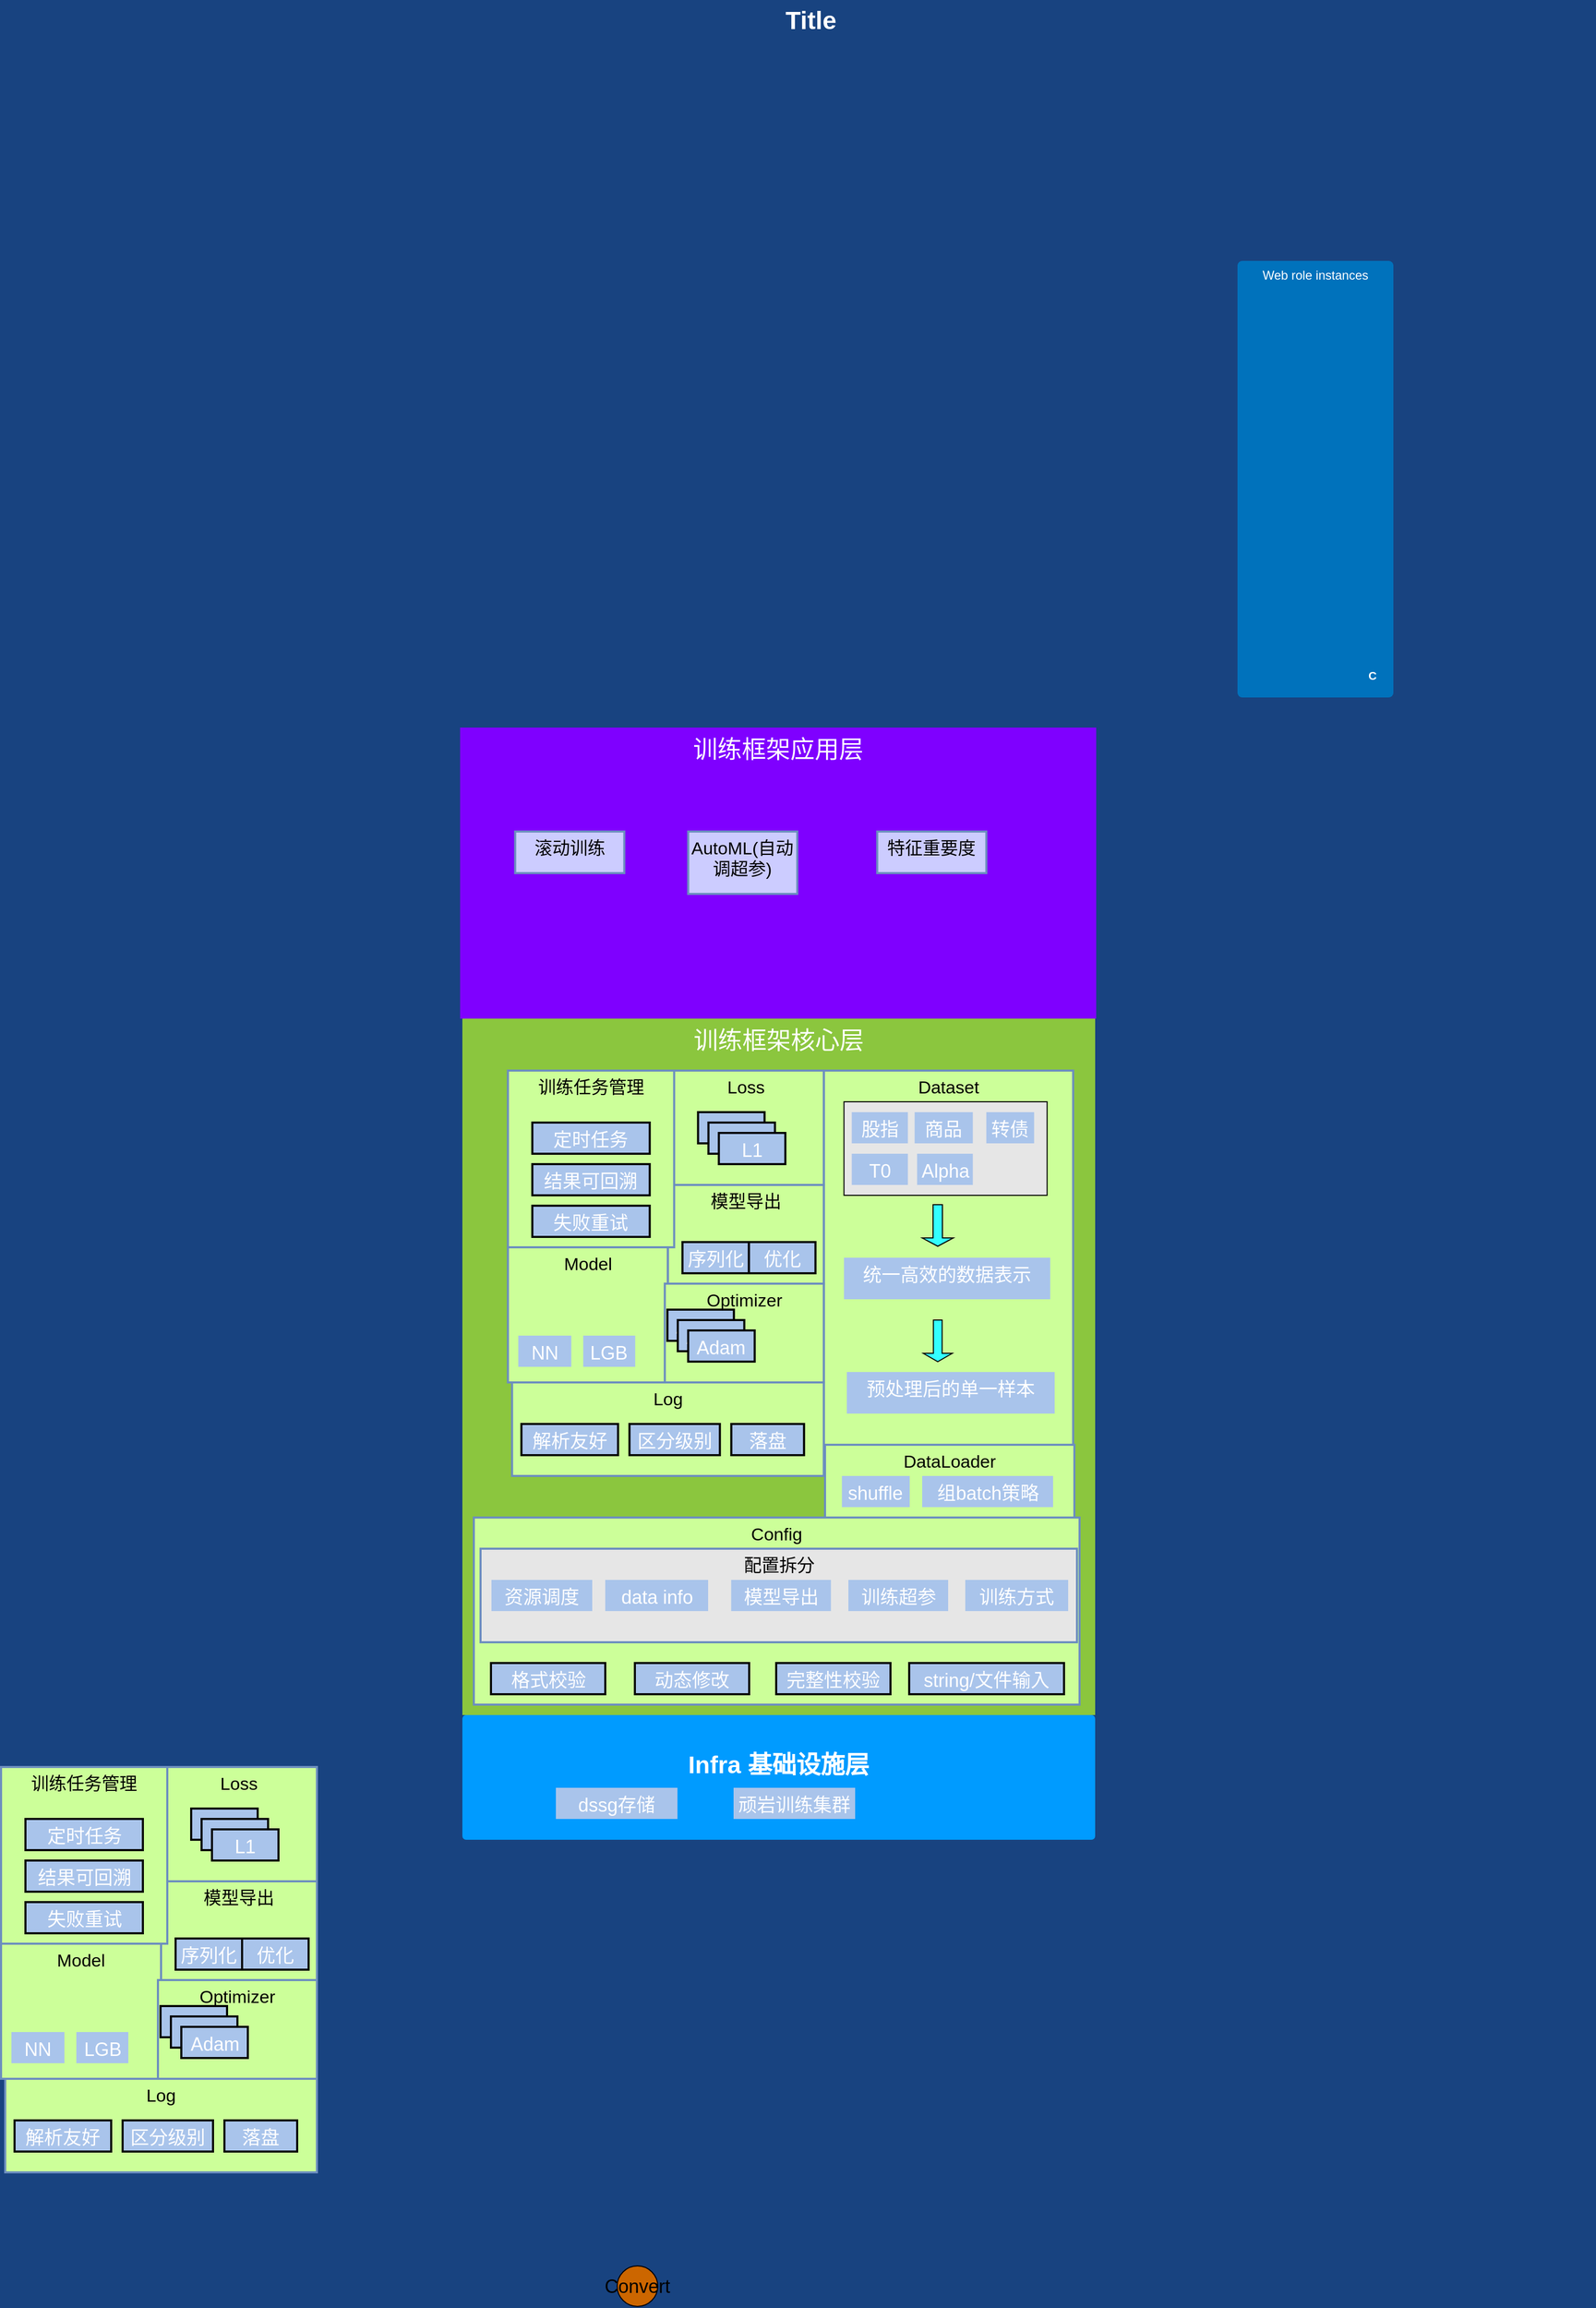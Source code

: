 <mxfile version="20.5.1" type="github">
  <diagram name="Page-1" id="7a6c530e-6e37-e111-ec74-82921da8cc10">
    <mxGraphModel dx="1422" dy="762" grid="1" gridSize="10" guides="1" tooltips="1" connect="1" arrows="1" fold="1" page="1" pageScale="1.5" pageWidth="1169" pageHeight="826" background="#184380" math="0" shadow="0">
      <root>
        <mxCell id="0" style=";html=1;" />
        <mxCell id="1" style=";html=1;" parent="0" />
        <mxCell id="kwQJGnW7rMRghw4AtgN5-2" value="&lt;h3&gt;Infra 基础设施层&lt;/h3&gt;" style="whiteSpace=wrap;html=1;rounded=1;shadow=0;strokeColor=none;strokeWidth=2;fillColor=#009BFF;fontSize=20;fontColor=#FFFFFF;align=center;arcSize=3;verticalAlign=top;spacingTop=4;" parent="1" vertex="1">
          <mxGeometry x="540" y="1690" width="609" height="120" as="geometry" />
        </mxCell>
        <mxCell id="23046e2b9bb16c14-64" value="Web role instances" style="rounded=1;whiteSpace=wrap;html=1;shadow=0;strokeWidth=2;fillColor=#0072BC;fontSize=12;fontColor=#FFFFFF;align=center;strokeColor=none;arcSize=3;verticalAlign=top;" parent="1" vertex="1">
          <mxGeometry x="1286" y="291" width="150" height="420" as="geometry" />
        </mxCell>
        <mxCell id="23046e2b9bb16c14-83" value="C" style="text;html=1;strokeColor=none;fillColor=none;align=center;verticalAlign=middle;whiteSpace=wrap;rounded=1;shadow=0;fontSize=11;fontColor=#FFFFFF;fontStyle=1" parent="1" vertex="1">
          <mxGeometry x="1406" y="680" width="20" height="20" as="geometry" />
        </mxCell>
        <mxCell id="23046e2b9bb16c14-84" value="&lt;font style=&quot;font-size: 18px;&quot;&gt;dssg存储&lt;/font&gt;" style="rounded=0;whiteSpace=wrap;html=1;shadow=0;strokeWidth=2;fillColor=#A9C4EB;fontSize=12;fontColor=#FFFFFF;align=center;strokeColor=none;arcSize=6;verticalAlign=top;" parent="1" vertex="1">
          <mxGeometry x="630" y="1760" width="117" height="30" as="geometry" />
        </mxCell>
        <mxCell id="23046e2b9bb16c14-113" value="Title" style="text;strokeColor=none;fillColor=none;html=1;fontSize=24;fontStyle=1;verticalAlign=middle;align=center;rounded=0;shadow=0;fontColor=#FFFFFF;" parent="1" vertex="1">
          <mxGeometry x="120" y="40" width="1510" height="40" as="geometry" />
        </mxCell>
        <mxCell id="kwQJGnW7rMRghw4AtgN5-5" value="&lt;span style=&quot;font-size: 18px;&quot;&gt;顽岩训练集群&lt;/span&gt;" style="rounded=0;whiteSpace=wrap;html=1;shadow=0;strokeWidth=2;fillColor=#A9C4EB;fontSize=12;fontColor=#FFFFFF;align=center;strokeColor=none;arcSize=6;verticalAlign=top;" parent="1" vertex="1">
          <mxGeometry x="801" y="1760" width="117" height="30" as="geometry" />
        </mxCell>
        <mxCell id="kwQJGnW7rMRghw4AtgN5-6" value="&lt;font style=&quot;font-size: 23.4px;&quot;&gt;训练框架核心层&lt;/font&gt;" style="rounded=0;whiteSpace=wrap;html=1;shadow=0;strokeWidth=2;fillColor=#8BC63E;fontSize=12;fontColor=#FFFFFF;align=center;strokeColor=none;arcSize=6;verticalAlign=top;" parent="1" vertex="1">
          <mxGeometry x="540" y="1020" width="609" height="670" as="geometry" />
        </mxCell>
        <mxCell id="kwQJGnW7rMRghw4AtgN5-10" value="&lt;span style=&quot;font-size: 17px;&quot;&gt;Model&lt;/span&gt;" style="rounded=0;whiteSpace=wrap;html=1;shadow=0;strokeWidth=2;fillColor=#CCFF99;fontSize=12;align=center;strokeColor=#6c8ebf;arcSize=6;verticalAlign=top;" parent="1" vertex="1">
          <mxGeometry x="96" y="1910" width="154" height="130" as="geometry" />
        </mxCell>
        <mxCell id="kwQJGnW7rMRghw4AtgN5-11" value="&lt;span style=&quot;font-size: 18px;&quot;&gt;NN&lt;/span&gt;" style="rounded=0;whiteSpace=wrap;html=1;shadow=0;strokeWidth=2;fillColor=#A9C4EB;fontSize=12;fontColor=#FFFFFF;align=center;strokeColor=none;arcSize=6;verticalAlign=top;" parent="1" vertex="1">
          <mxGeometry x="106" y="1995" width="51" height="30" as="geometry" />
        </mxCell>
        <mxCell id="kwQJGnW7rMRghw4AtgN5-12" value="&lt;span style=&quot;font-size: 18px;&quot;&gt;LGB&lt;/span&gt;" style="rounded=0;whiteSpace=wrap;html=1;shadow=0;strokeWidth=2;fillColor=#A9C4EB;fontSize=12;fontColor=#FFFFFF;align=center;strokeColor=none;arcSize=6;verticalAlign=top;" parent="1" vertex="1">
          <mxGeometry x="168.5" y="1995" width="50" height="30" as="geometry" />
        </mxCell>
        <mxCell id="kwQJGnW7rMRghw4AtgN5-13" value="&lt;span style=&quot;font-size: 17px;&quot;&gt;Loss&lt;/span&gt;" style="rounded=0;whiteSpace=wrap;html=1;shadow=0;strokeWidth=2;fillColor=#CCFF99;fontSize=12;align=center;strokeColor=#6c8ebf;arcSize=6;verticalAlign=top;" parent="1" vertex="1">
          <mxGeometry x="250" y="1740" width="150" height="110" as="geometry" />
        </mxCell>
        <mxCell id="kwQJGnW7rMRghw4AtgN5-14" value="&lt;span style=&quot;font-size: 17px;&quot;&gt;Optimizer&lt;/span&gt;" style="rounded=0;whiteSpace=wrap;html=1;shadow=0;strokeWidth=2;fillColor=#CCFF99;fontSize=12;align=center;strokeColor=#6c8ebf;arcSize=6;verticalAlign=top;" parent="1" vertex="1">
          <mxGeometry x="247" y="1945" width="153" height="95" as="geometry" />
        </mxCell>
        <mxCell id="kwQJGnW7rMRghw4AtgN5-15" value="&lt;span style=&quot;font-size: 17px;&quot;&gt;Dataset&lt;/span&gt;" style="rounded=0;whiteSpace=wrap;html=1;shadow=0;strokeWidth=2;fillColor=#CCFF99;fontSize=12;align=center;strokeColor=#6c8ebf;arcSize=6;verticalAlign=top;" parent="1" vertex="1">
          <mxGeometry x="887.81" y="1070" width="240" height="360" as="geometry" />
        </mxCell>
        <mxCell id="kwQJGnW7rMRghw4AtgN5-16" value="&lt;span style=&quot;font-size: 17px;&quot;&gt;DataLoader&lt;/span&gt;" style="rounded=0;whiteSpace=wrap;html=1;shadow=0;strokeWidth=2;fillColor=#CCFF99;fontSize=12;align=center;strokeColor=#6c8ebf;arcSize=6;verticalAlign=top;" parent="1" vertex="1">
          <mxGeometry x="889" y="1430" width="240" height="70" as="geometry" />
        </mxCell>
        <mxCell id="kwQJGnW7rMRghw4AtgN5-17" value="&lt;span style=&quot;font-size: 18px;&quot;&gt;统一高效的数据表示&lt;/span&gt;" style="rounded=0;whiteSpace=wrap;html=1;shadow=0;strokeWidth=2;fillColor=#A9C4EB;fontSize=12;fontColor=#FFFFFF;align=center;strokeColor=none;arcSize=6;verticalAlign=top;" parent="1" vertex="1">
          <mxGeometry x="907.25" y="1250" width="198.5" height="40" as="geometry" />
        </mxCell>
        <mxCell id="kwQJGnW7rMRghw4AtgN5-26" value="" style="verticalLabelPosition=bottom;verticalAlign=top;html=1;shape=mxgraph.basic.rect;fillColor2=none;strokeWidth=1;size=20;indent=5;fontSize=17;fillColor=#E6E6E6;" parent="1" vertex="1">
          <mxGeometry x="907.25" y="1100" width="195.5" height="90" as="geometry" />
        </mxCell>
        <mxCell id="kwQJGnW7rMRghw4AtgN5-18" value="&lt;span style=&quot;font-size: 18px;&quot;&gt;T0&lt;/span&gt;" style="rounded=0;whiteSpace=wrap;html=1;shadow=0;strokeWidth=2;fillColor=#A9C4EB;fontSize=12;fontColor=#FFFFFF;align=center;strokeColor=none;arcSize=6;verticalAlign=top;" parent="1" vertex="1">
          <mxGeometry x="914.75" y="1150" width="54" height="30" as="geometry" />
        </mxCell>
        <mxCell id="kwQJGnW7rMRghw4AtgN5-19" value="&lt;span style=&quot;font-size: 18px;&quot;&gt;股指&lt;/span&gt;" style="rounded=0;whiteSpace=wrap;html=1;shadow=0;strokeWidth=2;fillColor=#A9C4EB;fontSize=12;fontColor=#FFFFFF;align=center;strokeColor=none;arcSize=6;verticalAlign=top;" parent="1" vertex="1">
          <mxGeometry x="914.75" y="1110" width="54" height="30" as="geometry" />
        </mxCell>
        <mxCell id="kwQJGnW7rMRghw4AtgN5-20" value="&lt;span style=&quot;font-size: 18px;&quot;&gt;商品&lt;/span&gt;" style="rounded=0;whiteSpace=wrap;html=1;shadow=0;strokeWidth=2;fillColor=#A9C4EB;fontSize=12;fontColor=#FFFFFF;align=center;strokeColor=none;arcSize=6;verticalAlign=top;" parent="1" vertex="1">
          <mxGeometry x="975.25" y="1110" width="56" height="30" as="geometry" />
        </mxCell>
        <mxCell id="kwQJGnW7rMRghw4AtgN5-21" value="&lt;span style=&quot;font-size: 18px;&quot;&gt;Alpha&lt;/span&gt;" style="rounded=0;whiteSpace=wrap;html=1;shadow=0;strokeWidth=2;fillColor=#A9C4EB;fontSize=12;fontColor=#FFFFFF;align=center;strokeColor=none;arcSize=6;verticalAlign=top;" parent="1" vertex="1">
          <mxGeometry x="977.63" y="1150" width="53.62" height="30" as="geometry" />
        </mxCell>
        <mxCell id="kwQJGnW7rMRghw4AtgN5-25" value="&lt;span style=&quot;font-size: 18px;&quot;&gt;转债&lt;/span&gt;" style="rounded=0;whiteSpace=wrap;html=1;shadow=0;strokeWidth=2;fillColor=#A9C4EB;fontSize=12;fontColor=#FFFFFF;align=center;strokeColor=none;arcSize=6;verticalAlign=top;" parent="1" vertex="1">
          <mxGeometry x="1044.25" y="1110" width="46" height="30" as="geometry" />
        </mxCell>
        <mxCell id="kwQJGnW7rMRghw4AtgN5-30" value="" style="shape=singleArrow;direction=south;whiteSpace=wrap;html=1;fontSize=17;fillColor=#33FFFF;" parent="1" vertex="1">
          <mxGeometry x="982.5" y="1199" width="30" height="40" as="geometry" />
        </mxCell>
        <mxCell id="kwQJGnW7rMRghw4AtgN5-31" value="&lt;font style=&quot;font-size: 18px;&quot;&gt;预处理后的单一样本&lt;/font&gt;" style="rounded=0;whiteSpace=wrap;html=1;shadow=0;strokeWidth=2;fillColor=#A9C4EB;fontSize=12;fontColor=#FFFFFF;align=center;strokeColor=none;arcSize=6;verticalAlign=top;" parent="1" vertex="1">
          <mxGeometry x="910" y="1360" width="200" height="40" as="geometry" />
        </mxCell>
        <mxCell id="kwQJGnW7rMRghw4AtgN5-33" value="" style="shape=singleArrow;direction=south;whiteSpace=wrap;html=1;fontSize=17;fillColor=#33FFFF;" parent="1" vertex="1">
          <mxGeometry x="983.5" y="1310" width="28" height="40" as="geometry" />
        </mxCell>
        <mxCell id="kwQJGnW7rMRghw4AtgN5-34" value="Convert" style="ellipse;whiteSpace=wrap;html=1;aspect=fixed;fontSize=18;fillColor=#CC6600;" parent="1" vertex="1">
          <mxGeometry x="689" y="2220" width="39" height="39" as="geometry" />
        </mxCell>
        <mxCell id="kwQJGnW7rMRghw4AtgN5-35" value="&lt;span style=&quot;font-size: 18px;&quot;&gt;shuffle&lt;/span&gt;" style="rounded=0;whiteSpace=wrap;html=1;shadow=0;strokeWidth=2;fillColor=#A9C4EB;fontSize=12;fontColor=#FFFFFF;align=center;strokeColor=none;arcSize=6;verticalAlign=top;" parent="1" vertex="1">
          <mxGeometry x="905.25" y="1460" width="65.25" height="30" as="geometry" />
        </mxCell>
        <mxCell id="kwQJGnW7rMRghw4AtgN5-36" value="&lt;span style=&quot;font-size: 18px;&quot;&gt;组batch策略&lt;/span&gt;" style="rounded=0;whiteSpace=wrap;html=1;shadow=0;strokeWidth=2;fillColor=#A9C4EB;fontSize=12;fontColor=#FFFFFF;align=center;strokeColor=none;arcSize=6;verticalAlign=top;" parent="1" vertex="1">
          <mxGeometry x="982.5" y="1460" width="126" height="30" as="geometry" />
        </mxCell>
        <mxCell id="kwQJGnW7rMRghw4AtgN5-37" value="&lt;span style=&quot;font-size: 18px;&quot;&gt;L1&lt;/span&gt;" style="rounded=0;whiteSpace=wrap;html=1;shadow=0;strokeWidth=2;fillColor=#A9C4EB;fontSize=12;fontColor=#FFFFFF;align=center;strokeColor=default;arcSize=6;verticalAlign=top;" parent="1" vertex="1">
          <mxGeometry x="279" y="1780" width="64" height="30" as="geometry" />
        </mxCell>
        <mxCell id="kwQJGnW7rMRghw4AtgN5-38" value="&lt;span style=&quot;font-size: 18px;&quot;&gt;L1&lt;/span&gt;" style="rounded=0;whiteSpace=wrap;html=1;shadow=0;strokeWidth=2;fillColor=#A9C4EB;fontSize=12;fontColor=#FFFFFF;align=center;strokeColor=default;arcSize=6;verticalAlign=top;" parent="1" vertex="1">
          <mxGeometry x="289" y="1790" width="64" height="30" as="geometry" />
        </mxCell>
        <mxCell id="kwQJGnW7rMRghw4AtgN5-39" value="&lt;span style=&quot;font-size: 18px;&quot;&gt;L1&lt;/span&gt;" style="rounded=0;whiteSpace=wrap;html=1;shadow=0;strokeWidth=2;fillColor=#A9C4EB;fontSize=12;fontColor=#FFFFFF;align=center;strokeColor=default;arcSize=6;verticalAlign=top;" parent="1" vertex="1">
          <mxGeometry x="299" y="1800" width="64" height="30" as="geometry" />
        </mxCell>
        <mxCell id="kwQJGnW7rMRghw4AtgN5-40" value="&lt;span style=&quot;font-size: 18px;&quot;&gt;Adam&lt;/span&gt;" style="rounded=0;whiteSpace=wrap;html=1;shadow=0;strokeWidth=2;fillColor=#A9C4EB;fontSize=12;fontColor=#FFFFFF;align=center;strokeColor=default;arcSize=6;verticalAlign=top;" parent="1" vertex="1">
          <mxGeometry x="249.5" y="1970" width="64" height="30" as="geometry" />
        </mxCell>
        <mxCell id="kwQJGnW7rMRghw4AtgN5-41" value="&lt;span style=&quot;font-size: 18px;&quot;&gt;Adam&lt;/span&gt;" style="rounded=0;whiteSpace=wrap;html=1;shadow=0;strokeWidth=2;fillColor=#A9C4EB;fontSize=12;fontColor=#FFFFFF;align=center;strokeColor=default;arcSize=6;verticalAlign=top;" parent="1" vertex="1">
          <mxGeometry x="259.5" y="1980" width="64" height="30" as="geometry" />
        </mxCell>
        <mxCell id="kwQJGnW7rMRghw4AtgN5-42" value="&lt;span style=&quot;font-size: 18px;&quot;&gt;Adam&lt;/span&gt;" style="rounded=0;whiteSpace=wrap;html=1;shadow=0;strokeWidth=2;fillColor=#A9C4EB;fontSize=12;fontColor=#FFFFFF;align=center;strokeColor=default;arcSize=6;verticalAlign=top;" parent="1" vertex="1">
          <mxGeometry x="269.5" y="1990" width="64" height="30" as="geometry" />
        </mxCell>
        <mxCell id="kwQJGnW7rMRghw4AtgN5-43" value="&lt;font style=&quot;font-size: 23.4px;&quot;&gt;训练框架应用层&lt;/font&gt;" style="rounded=0;whiteSpace=wrap;html=1;shadow=0;strokeWidth=2;fillColor=#7F00FF;fontSize=12;fontColor=#FFFFFF;align=center;strokeColor=none;arcSize=6;verticalAlign=top;" parent="1" vertex="1">
          <mxGeometry x="537.81" y="740" width="612.19" height="280" as="geometry" />
        </mxCell>
        <mxCell id="kwQJGnW7rMRghw4AtgN5-44" value="&lt;span style=&quot;font-size: 17px;&quot;&gt;模型导出&lt;/span&gt;" style="rounded=0;whiteSpace=wrap;html=1;shadow=0;strokeWidth=2;fillColor=#CCFF99;fontSize=12;align=center;strokeColor=#6c8ebf;arcSize=6;verticalAlign=top;" parent="1" vertex="1">
          <mxGeometry x="250" y="1850" width="150" height="95" as="geometry" />
        </mxCell>
        <mxCell id="kwQJGnW7rMRghw4AtgN5-45" value="&lt;span style=&quot;font-size: 18px;&quot;&gt;序列化&lt;/span&gt;" style="rounded=0;whiteSpace=wrap;html=1;shadow=0;strokeWidth=2;fillColor=#A9C4EB;fontSize=12;fontColor=#FFFFFF;align=center;strokeColor=default;arcSize=6;verticalAlign=top;" parent="1" vertex="1">
          <mxGeometry x="264.0" y="1905" width="64" height="30" as="geometry" />
        </mxCell>
        <mxCell id="kwQJGnW7rMRghw4AtgN5-46" value="&lt;span style=&quot;font-size: 18px;&quot;&gt;优化&lt;/span&gt;" style="rounded=0;whiteSpace=wrap;html=1;shadow=0;strokeWidth=2;fillColor=#A9C4EB;fontSize=12;fontColor=#FFFFFF;align=center;strokeColor=default;arcSize=6;verticalAlign=top;" parent="1" vertex="1">
          <mxGeometry x="328.0" y="1905" width="64" height="30" as="geometry" />
        </mxCell>
        <mxCell id="kwQJGnW7rMRghw4AtgN5-48" value="&lt;span style=&quot;font-size: 17px;&quot;&gt;滚动训练&lt;/span&gt;" style="rounded=0;whiteSpace=wrap;html=1;shadow=0;strokeWidth=2;fillColor=#CCCCFF;fontSize=12;align=center;strokeColor=#6c8ebf;arcSize=6;verticalAlign=top;" parent="1" vertex="1">
          <mxGeometry x="590.81" y="840" width="105" height="40" as="geometry" />
        </mxCell>
        <mxCell id="YVUOExllKkYq9agr7nlW-1" value="&lt;span style=&quot;font-size: 17px;&quot;&gt;特征重要度&lt;/span&gt;" style="rounded=0;whiteSpace=wrap;html=1;shadow=0;strokeWidth=2;fillColor=#CCCCFF;fontSize=12;align=center;strokeColor=#6c8ebf;arcSize=6;verticalAlign=top;" vertex="1" parent="1">
          <mxGeometry x="939.25" y="840" width="105" height="40" as="geometry" />
        </mxCell>
        <mxCell id="YVUOExllKkYq9agr7nlW-2" value="&lt;span style=&quot;font-size: 17px;&quot;&gt;Config&lt;/span&gt;" style="rounded=0;whiteSpace=wrap;html=1;shadow=0;strokeWidth=2;fillColor=#CCFF99;fontSize=12;align=center;strokeColor=#6c8ebf;arcSize=6;verticalAlign=top;" vertex="1" parent="1">
          <mxGeometry x="551" y="1500" width="583" height="180" as="geometry" />
        </mxCell>
        <mxCell id="YVUOExllKkYq9agr7nlW-3" value="&lt;span style=&quot;font-size: 18px;&quot;&gt;格式校验&lt;/span&gt;" style="rounded=0;whiteSpace=wrap;html=1;shadow=0;strokeWidth=2;fillColor=#A9C4EB;fontSize=12;fontColor=#FFFFFF;align=center;strokeColor=default;arcSize=6;verticalAlign=top;" vertex="1" parent="1">
          <mxGeometry x="567.5" y="1640" width="110" height="30" as="geometry" />
        </mxCell>
        <mxCell id="YVUOExllKkYq9agr7nlW-4" value="&lt;span style=&quot;font-size: 18px;&quot;&gt;动态修改&lt;/span&gt;" style="rounded=0;whiteSpace=wrap;html=1;shadow=0;strokeWidth=2;fillColor=#A9C4EB;fontSize=12;fontColor=#FFFFFF;align=center;strokeColor=default;arcSize=6;verticalAlign=top;" vertex="1" parent="1">
          <mxGeometry x="706" y="1640" width="110" height="30" as="geometry" />
        </mxCell>
        <mxCell id="YVUOExllKkYq9agr7nlW-6" value="&lt;span style=&quot;font-size: 17px;&quot;&gt;配置拆分&lt;/span&gt;" style="rounded=0;whiteSpace=wrap;html=1;shadow=0;strokeWidth=2;fillColor=#E6E6E6;fontSize=12;align=center;strokeColor=#6c8ebf;arcSize=6;verticalAlign=top;" vertex="1" parent="1">
          <mxGeometry x="557.5" y="1530" width="574" height="90" as="geometry" />
        </mxCell>
        <mxCell id="YVUOExllKkYq9agr7nlW-7" value="&lt;span style=&quot;font-size: 18px;&quot;&gt;资源调度&lt;/span&gt;" style="rounded=0;whiteSpace=wrap;html=1;shadow=0;strokeWidth=2;fillColor=#A9C4EB;fontSize=12;fontColor=#FFFFFF;align=center;strokeColor=none;arcSize=6;verticalAlign=top;" vertex="1" parent="1">
          <mxGeometry x="568" y="1560" width="97" height="30" as="geometry" />
        </mxCell>
        <mxCell id="YVUOExllKkYq9agr7nlW-8" value="&lt;span style=&quot;font-size: 18px;&quot;&gt;训练超参&lt;/span&gt;" style="rounded=0;whiteSpace=wrap;html=1;shadow=0;strokeWidth=2;fillColor=#A9C4EB;fontSize=12;fontColor=#FFFFFF;align=center;strokeColor=none;arcSize=6;verticalAlign=top;" vertex="1" parent="1">
          <mxGeometry x="911.5" y="1560" width="96" height="30" as="geometry" />
        </mxCell>
        <mxCell id="YVUOExllKkYq9agr7nlW-9" value="&lt;span style=&quot;font-size: 18px;&quot;&gt;完整性校验&lt;/span&gt;" style="rounded=0;whiteSpace=wrap;html=1;shadow=0;strokeWidth=2;fillColor=#A9C4EB;fontSize=12;fontColor=#FFFFFF;align=center;strokeColor=default;arcSize=6;verticalAlign=top;" vertex="1" parent="1">
          <mxGeometry x="842" y="1640" width="110" height="30" as="geometry" />
        </mxCell>
        <mxCell id="YVUOExllKkYq9agr7nlW-10" value="&lt;span style=&quot;font-size: 18px;&quot;&gt;data info&lt;/span&gt;" style="rounded=0;whiteSpace=wrap;html=1;shadow=0;strokeWidth=2;fillColor=#A9C4EB;fontSize=12;fontColor=#FFFFFF;align=center;strokeColor=none;arcSize=6;verticalAlign=top;" vertex="1" parent="1">
          <mxGeometry x="677.5" y="1560" width="99" height="30" as="geometry" />
        </mxCell>
        <mxCell id="YVUOExllKkYq9agr7nlW-11" value="&lt;span style=&quot;font-size: 18px;&quot;&gt;训练方式&lt;/span&gt;" style="rounded=0;whiteSpace=wrap;html=1;shadow=0;strokeWidth=2;fillColor=#A9C4EB;fontSize=12;fontColor=#FFFFFF;align=center;strokeColor=none;arcSize=6;verticalAlign=top;" vertex="1" parent="1">
          <mxGeometry x="1024" y="1560" width="99" height="30" as="geometry" />
        </mxCell>
        <mxCell id="YVUOExllKkYq9agr7nlW-12" value="&lt;span style=&quot;font-size: 18px;&quot;&gt;模型导出&lt;/span&gt;" style="rounded=0;whiteSpace=wrap;html=1;shadow=0;strokeWidth=2;fillColor=#A9C4EB;fontSize=12;fontColor=#FFFFFF;align=center;strokeColor=none;arcSize=6;verticalAlign=top;" vertex="1" parent="1">
          <mxGeometry x="798.69" y="1560" width="96" height="30" as="geometry" />
        </mxCell>
        <mxCell id="YVUOExllKkYq9agr7nlW-15" value="&lt;span style=&quot;font-size: 18px;&quot;&gt;string/文件输入&lt;/span&gt;" style="rounded=0;whiteSpace=wrap;html=1;shadow=0;strokeWidth=2;fillColor=#A9C4EB;fontSize=12;fontColor=#FFFFFF;align=center;strokeColor=default;arcSize=6;verticalAlign=top;" vertex="1" parent="1">
          <mxGeometry x="970" y="1640" width="149" height="30" as="geometry" />
        </mxCell>
        <mxCell id="YVUOExllKkYq9agr7nlW-16" value="&lt;span style=&quot;font-size: 17px;&quot;&gt;训练任务管理&lt;/span&gt;" style="rounded=0;whiteSpace=wrap;html=1;shadow=0;strokeWidth=2;fillColor=#CCFF99;fontSize=12;align=center;strokeColor=#6c8ebf;arcSize=6;verticalAlign=top;" vertex="1" parent="1">
          <mxGeometry x="96" y="1740" width="160" height="170" as="geometry" />
        </mxCell>
        <mxCell id="YVUOExllKkYq9agr7nlW-20" value="&lt;span style=&quot;font-size: 18px;&quot;&gt;结果可回溯&lt;/span&gt;" style="rounded=0;whiteSpace=wrap;html=1;shadow=0;strokeWidth=2;fillColor=#A9C4EB;fontSize=12;fontColor=#FFFFFF;align=center;strokeColor=default;arcSize=6;verticalAlign=top;" vertex="1" parent="1">
          <mxGeometry x="119.5" y="1830" width="113" height="30" as="geometry" />
        </mxCell>
        <mxCell id="YVUOExllKkYq9agr7nlW-21" value="&lt;span style=&quot;font-size: 17px;&quot;&gt;Log&lt;/span&gt;" style="rounded=0;whiteSpace=wrap;html=1;shadow=0;strokeWidth=2;fillColor=#CCFF99;fontSize=12;align=center;strokeColor=#6c8ebf;arcSize=6;verticalAlign=top;" vertex="1" parent="1">
          <mxGeometry x="100" y="2040" width="300" height="90" as="geometry" />
        </mxCell>
        <mxCell id="YVUOExllKkYq9agr7nlW-22" value="&lt;span style=&quot;font-size: 18px;&quot;&gt;定时任务&lt;/span&gt;" style="rounded=0;whiteSpace=wrap;html=1;shadow=0;strokeWidth=2;fillColor=#A9C4EB;fontSize=12;fontColor=#FFFFFF;align=center;strokeColor=default;arcSize=6;verticalAlign=top;" vertex="1" parent="1">
          <mxGeometry x="119.5" y="1790" width="113" height="30" as="geometry" />
        </mxCell>
        <mxCell id="YVUOExllKkYq9agr7nlW-23" value="&lt;span style=&quot;font-size: 18px;&quot;&gt;失败重试&lt;/span&gt;" style="rounded=0;whiteSpace=wrap;html=1;shadow=0;strokeWidth=2;fillColor=#A9C4EB;fontSize=12;fontColor=#FFFFFF;align=center;strokeColor=default;arcSize=6;verticalAlign=top;" vertex="1" parent="1">
          <mxGeometry x="119.5" y="1870" width="113" height="30" as="geometry" />
        </mxCell>
        <mxCell id="YVUOExllKkYq9agr7nlW-24" value="&lt;span style=&quot;font-size: 17px;&quot;&gt;AutoML(自动调超参)&lt;/span&gt;" style="rounded=0;whiteSpace=wrap;html=1;shadow=0;strokeWidth=2;fillColor=#CCCCFF;fontSize=12;align=center;strokeColor=#6c8ebf;arcSize=6;verticalAlign=top;" vertex="1" parent="1">
          <mxGeometry x="757.31" y="840" width="105" height="60" as="geometry" />
        </mxCell>
        <mxCell id="YVUOExllKkYq9agr7nlW-25" value="&lt;font style=&quot;font-size: 18px;&quot;&gt;解析友好&lt;/font&gt;" style="rounded=0;whiteSpace=wrap;html=1;shadow=0;strokeWidth=2;fillColor=#A9C4EB;fontSize=12;fontColor=#FFFFFF;align=center;strokeColor=default;arcSize=6;verticalAlign=top;" vertex="1" parent="1">
          <mxGeometry x="109" y="2080" width="93" height="30" as="geometry" />
        </mxCell>
        <mxCell id="YVUOExllKkYq9agr7nlW-26" value="&lt;span style=&quot;font-size: 18px;&quot;&gt;区分级别&lt;/span&gt;" style="rounded=0;whiteSpace=wrap;html=1;shadow=0;strokeWidth=2;fillColor=#A9C4EB;fontSize=12;fontColor=#FFFFFF;align=center;strokeColor=default;arcSize=6;verticalAlign=top;" vertex="1" parent="1">
          <mxGeometry x="213" y="2080" width="87" height="30" as="geometry" />
        </mxCell>
        <mxCell id="YVUOExllKkYq9agr7nlW-27" value="&lt;span style=&quot;font-size: 18px;&quot;&gt;落盘&lt;/span&gt;" style="rounded=0;whiteSpace=wrap;html=1;shadow=0;strokeWidth=2;fillColor=#A9C4EB;fontSize=12;fontColor=#FFFFFF;align=center;strokeColor=default;arcSize=6;verticalAlign=top;" vertex="1" parent="1">
          <mxGeometry x="311" y="2080" width="70" height="30" as="geometry" />
        </mxCell>
        <mxCell id="YVUOExllKkYq9agr7nlW-29" value="&lt;span style=&quot;font-size: 17px;&quot;&gt;Model&lt;/span&gt;" style="rounded=0;whiteSpace=wrap;html=1;shadow=0;strokeWidth=2;fillColor=#CCFF99;fontSize=12;align=center;strokeColor=#6c8ebf;arcSize=6;verticalAlign=top;" vertex="1" parent="1">
          <mxGeometry x="583.81" y="1240" width="154" height="130" as="geometry" />
        </mxCell>
        <mxCell id="YVUOExllKkYq9agr7nlW-30" value="&lt;span style=&quot;font-size: 18px;&quot;&gt;NN&lt;/span&gt;" style="rounded=0;whiteSpace=wrap;html=1;shadow=0;strokeWidth=2;fillColor=#A9C4EB;fontSize=12;fontColor=#FFFFFF;align=center;strokeColor=none;arcSize=6;verticalAlign=top;" vertex="1" parent="1">
          <mxGeometry x="593.81" y="1325" width="51" height="30" as="geometry" />
        </mxCell>
        <mxCell id="YVUOExllKkYq9agr7nlW-31" value="&lt;span style=&quot;font-size: 18px;&quot;&gt;LGB&lt;/span&gt;" style="rounded=0;whiteSpace=wrap;html=1;shadow=0;strokeWidth=2;fillColor=#A9C4EB;fontSize=12;fontColor=#FFFFFF;align=center;strokeColor=none;arcSize=6;verticalAlign=top;" vertex="1" parent="1">
          <mxGeometry x="656.31" y="1325" width="50" height="30" as="geometry" />
        </mxCell>
        <mxCell id="YVUOExllKkYq9agr7nlW-32" value="&lt;span style=&quot;font-size: 17px;&quot;&gt;Loss&lt;/span&gt;" style="rounded=0;whiteSpace=wrap;html=1;shadow=0;strokeWidth=2;fillColor=#CCFF99;fontSize=12;align=center;strokeColor=#6c8ebf;arcSize=6;verticalAlign=top;" vertex="1" parent="1">
          <mxGeometry x="737.81" y="1070" width="150" height="110" as="geometry" />
        </mxCell>
        <mxCell id="YVUOExllKkYq9agr7nlW-33" value="&lt;span style=&quot;font-size: 17px;&quot;&gt;Optimizer&lt;/span&gt;" style="rounded=0;whiteSpace=wrap;html=1;shadow=0;strokeWidth=2;fillColor=#CCFF99;fontSize=12;align=center;strokeColor=#6c8ebf;arcSize=6;verticalAlign=top;" vertex="1" parent="1">
          <mxGeometry x="734.81" y="1275" width="153" height="95" as="geometry" />
        </mxCell>
        <mxCell id="YVUOExllKkYq9agr7nlW-34" value="&lt;span style=&quot;font-size: 18px;&quot;&gt;L1&lt;/span&gt;" style="rounded=0;whiteSpace=wrap;html=1;shadow=0;strokeWidth=2;fillColor=#A9C4EB;fontSize=12;fontColor=#FFFFFF;align=center;strokeColor=default;arcSize=6;verticalAlign=top;" vertex="1" parent="1">
          <mxGeometry x="766.81" y="1110" width="64" height="30" as="geometry" />
        </mxCell>
        <mxCell id="YVUOExllKkYq9agr7nlW-35" value="&lt;span style=&quot;font-size: 18px;&quot;&gt;L1&lt;/span&gt;" style="rounded=0;whiteSpace=wrap;html=1;shadow=0;strokeWidth=2;fillColor=#A9C4EB;fontSize=12;fontColor=#FFFFFF;align=center;strokeColor=default;arcSize=6;verticalAlign=top;" vertex="1" parent="1">
          <mxGeometry x="776.81" y="1120" width="64" height="30" as="geometry" />
        </mxCell>
        <mxCell id="YVUOExllKkYq9agr7nlW-36" value="&lt;span style=&quot;font-size: 18px;&quot;&gt;L1&lt;/span&gt;" style="rounded=0;whiteSpace=wrap;html=1;shadow=0;strokeWidth=2;fillColor=#A9C4EB;fontSize=12;fontColor=#FFFFFF;align=center;strokeColor=default;arcSize=6;verticalAlign=top;" vertex="1" parent="1">
          <mxGeometry x="786.81" y="1130" width="64" height="30" as="geometry" />
        </mxCell>
        <mxCell id="YVUOExllKkYq9agr7nlW-37" value="&lt;span style=&quot;font-size: 18px;&quot;&gt;Adam&lt;/span&gt;" style="rounded=0;whiteSpace=wrap;html=1;shadow=0;strokeWidth=2;fillColor=#A9C4EB;fontSize=12;fontColor=#FFFFFF;align=center;strokeColor=default;arcSize=6;verticalAlign=top;" vertex="1" parent="1">
          <mxGeometry x="737.31" y="1300" width="64" height="30" as="geometry" />
        </mxCell>
        <mxCell id="YVUOExllKkYq9agr7nlW-38" value="&lt;span style=&quot;font-size: 18px;&quot;&gt;Adam&lt;/span&gt;" style="rounded=0;whiteSpace=wrap;html=1;shadow=0;strokeWidth=2;fillColor=#A9C4EB;fontSize=12;fontColor=#FFFFFF;align=center;strokeColor=default;arcSize=6;verticalAlign=top;" vertex="1" parent="1">
          <mxGeometry x="747.31" y="1310" width="64" height="30" as="geometry" />
        </mxCell>
        <mxCell id="YVUOExllKkYq9agr7nlW-39" value="&lt;span style=&quot;font-size: 18px;&quot;&gt;Adam&lt;/span&gt;" style="rounded=0;whiteSpace=wrap;html=1;shadow=0;strokeWidth=2;fillColor=#A9C4EB;fontSize=12;fontColor=#FFFFFF;align=center;strokeColor=default;arcSize=6;verticalAlign=top;" vertex="1" parent="1">
          <mxGeometry x="757.31" y="1320" width="64" height="30" as="geometry" />
        </mxCell>
        <mxCell id="YVUOExllKkYq9agr7nlW-40" value="&lt;span style=&quot;font-size: 17px;&quot;&gt;模型导出&lt;/span&gt;" style="rounded=0;whiteSpace=wrap;html=1;shadow=0;strokeWidth=2;fillColor=#CCFF99;fontSize=12;align=center;strokeColor=#6c8ebf;arcSize=6;verticalAlign=top;" vertex="1" parent="1">
          <mxGeometry x="737.81" y="1180" width="150" height="95" as="geometry" />
        </mxCell>
        <mxCell id="YVUOExllKkYq9agr7nlW-41" value="&lt;span style=&quot;font-size: 18px;&quot;&gt;序列化&lt;/span&gt;" style="rounded=0;whiteSpace=wrap;html=1;shadow=0;strokeWidth=2;fillColor=#A9C4EB;fontSize=12;fontColor=#FFFFFF;align=center;strokeColor=default;arcSize=6;verticalAlign=top;" vertex="1" parent="1">
          <mxGeometry x="751.81" y="1235" width="64" height="30" as="geometry" />
        </mxCell>
        <mxCell id="YVUOExllKkYq9agr7nlW-42" value="&lt;span style=&quot;font-size: 18px;&quot;&gt;优化&lt;/span&gt;" style="rounded=0;whiteSpace=wrap;html=1;shadow=0;strokeWidth=2;fillColor=#A9C4EB;fontSize=12;fontColor=#FFFFFF;align=center;strokeColor=default;arcSize=6;verticalAlign=top;" vertex="1" parent="1">
          <mxGeometry x="815.81" y="1235" width="64" height="30" as="geometry" />
        </mxCell>
        <mxCell id="YVUOExllKkYq9agr7nlW-43" value="&lt;span style=&quot;font-size: 17px;&quot;&gt;训练任务管理&lt;/span&gt;" style="rounded=0;whiteSpace=wrap;html=1;shadow=0;strokeWidth=2;fillColor=#CCFF99;fontSize=12;align=center;strokeColor=#6c8ebf;arcSize=6;verticalAlign=top;" vertex="1" parent="1">
          <mxGeometry x="583.81" y="1070" width="160" height="170" as="geometry" />
        </mxCell>
        <mxCell id="YVUOExllKkYq9agr7nlW-44" value="&lt;span style=&quot;font-size: 18px;&quot;&gt;结果可回溯&lt;/span&gt;" style="rounded=0;whiteSpace=wrap;html=1;shadow=0;strokeWidth=2;fillColor=#A9C4EB;fontSize=12;fontColor=#FFFFFF;align=center;strokeColor=default;arcSize=6;verticalAlign=top;" vertex="1" parent="1">
          <mxGeometry x="607.31" y="1160" width="113" height="30" as="geometry" />
        </mxCell>
        <mxCell id="YVUOExllKkYq9agr7nlW-45" value="&lt;span style=&quot;font-size: 17px;&quot;&gt;Log&lt;/span&gt;" style="rounded=0;whiteSpace=wrap;html=1;shadow=0;strokeWidth=2;fillColor=#CCFF99;fontSize=12;align=center;strokeColor=#6c8ebf;arcSize=6;verticalAlign=top;" vertex="1" parent="1">
          <mxGeometry x="587.81" y="1370" width="300" height="90" as="geometry" />
        </mxCell>
        <mxCell id="YVUOExllKkYq9agr7nlW-46" value="&lt;span style=&quot;font-size: 18px;&quot;&gt;定时任务&lt;/span&gt;" style="rounded=0;whiteSpace=wrap;html=1;shadow=0;strokeWidth=2;fillColor=#A9C4EB;fontSize=12;fontColor=#FFFFFF;align=center;strokeColor=default;arcSize=6;verticalAlign=top;" vertex="1" parent="1">
          <mxGeometry x="607.31" y="1120" width="113" height="30" as="geometry" />
        </mxCell>
        <mxCell id="YVUOExllKkYq9agr7nlW-47" value="&lt;span style=&quot;font-size: 18px;&quot;&gt;失败重试&lt;/span&gt;" style="rounded=0;whiteSpace=wrap;html=1;shadow=0;strokeWidth=2;fillColor=#A9C4EB;fontSize=12;fontColor=#FFFFFF;align=center;strokeColor=default;arcSize=6;verticalAlign=top;" vertex="1" parent="1">
          <mxGeometry x="607.31" y="1200" width="113" height="30" as="geometry" />
        </mxCell>
        <mxCell id="YVUOExllKkYq9agr7nlW-48" value="&lt;font style=&quot;font-size: 18px;&quot;&gt;解析友好&lt;/font&gt;" style="rounded=0;whiteSpace=wrap;html=1;shadow=0;strokeWidth=2;fillColor=#A9C4EB;fontSize=12;fontColor=#FFFFFF;align=center;strokeColor=default;arcSize=6;verticalAlign=top;" vertex="1" parent="1">
          <mxGeometry x="596.81" y="1410" width="93" height="30" as="geometry" />
        </mxCell>
        <mxCell id="YVUOExllKkYq9agr7nlW-49" value="&lt;span style=&quot;font-size: 18px;&quot;&gt;区分级别&lt;/span&gt;" style="rounded=0;whiteSpace=wrap;html=1;shadow=0;strokeWidth=2;fillColor=#A9C4EB;fontSize=12;fontColor=#FFFFFF;align=center;strokeColor=default;arcSize=6;verticalAlign=top;" vertex="1" parent="1">
          <mxGeometry x="700.81" y="1410" width="87" height="30" as="geometry" />
        </mxCell>
        <mxCell id="YVUOExllKkYq9agr7nlW-50" value="&lt;span style=&quot;font-size: 18px;&quot;&gt;落盘&lt;/span&gt;" style="rounded=0;whiteSpace=wrap;html=1;shadow=0;strokeWidth=2;fillColor=#A9C4EB;fontSize=12;fontColor=#FFFFFF;align=center;strokeColor=default;arcSize=6;verticalAlign=top;" vertex="1" parent="1">
          <mxGeometry x="798.81" y="1410" width="70" height="30" as="geometry" />
        </mxCell>
      </root>
    </mxGraphModel>
  </diagram>
</mxfile>
